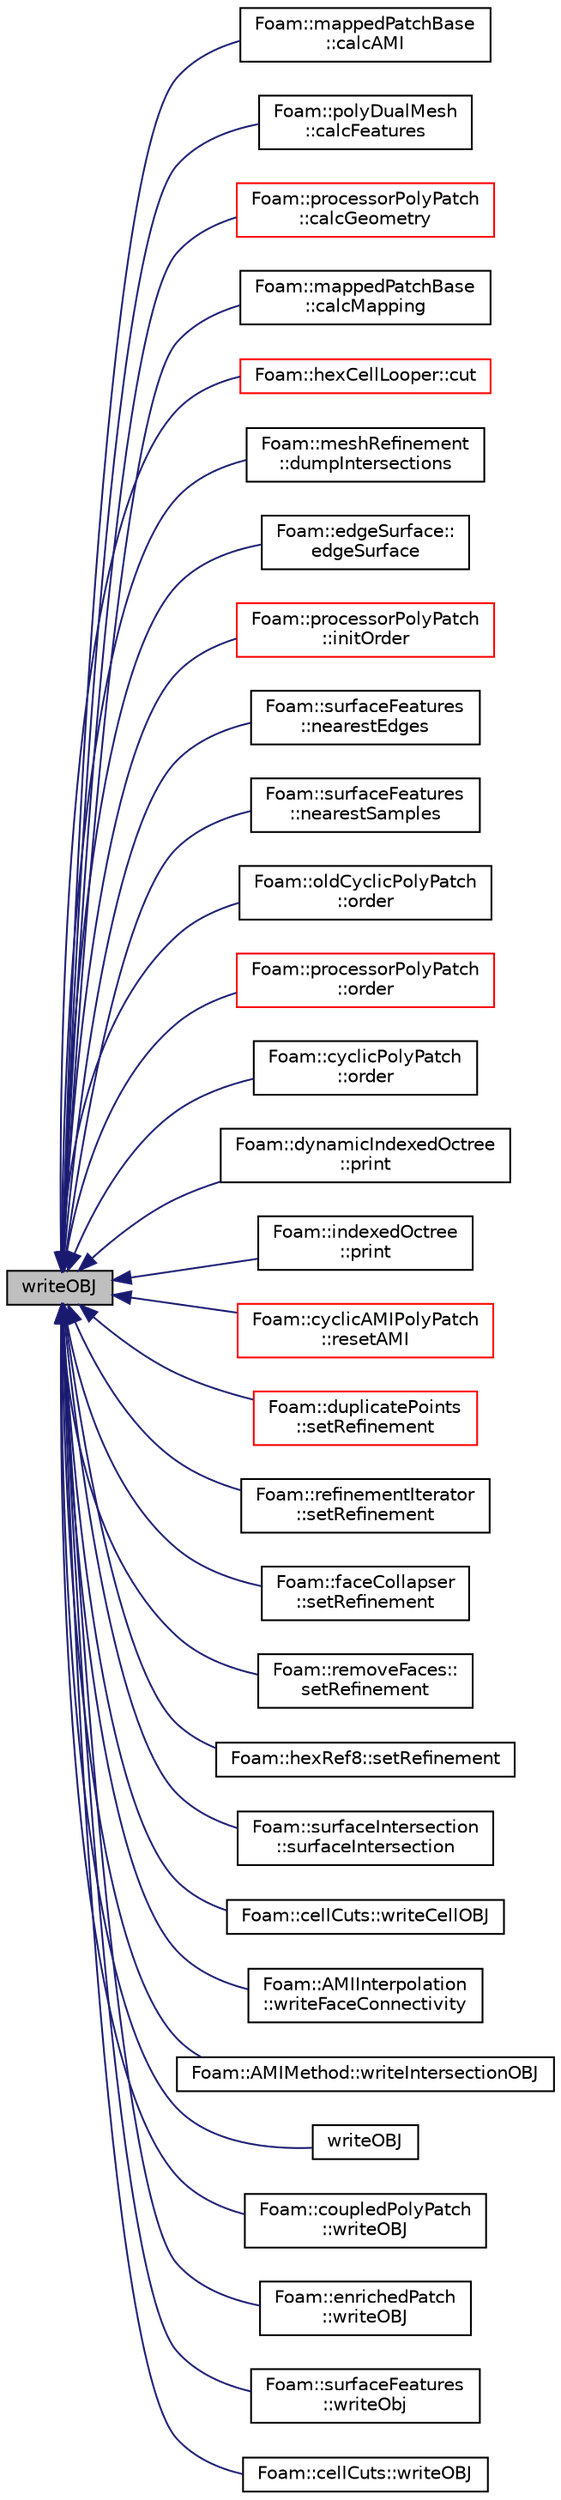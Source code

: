 digraph "writeOBJ"
{
  bgcolor="transparent";
  edge [fontname="Helvetica",fontsize="10",labelfontname="Helvetica",labelfontsize="10"];
  node [fontname="Helvetica",fontsize="10",shape=record];
  rankdir="LR";
  Node1 [label="writeOBJ",height=0.2,width=0.4,color="black", fillcolor="grey75", style="filled", fontcolor="black"];
  Node1 -> Node2 [dir="back",color="midnightblue",fontsize="10",style="solid",fontname="Helvetica"];
  Node2 [label="Foam::mappedPatchBase\l::calcAMI",height=0.2,width=0.4,color="black",URL="$a01411.html#afa9ee1ee09345abf9d30d18090559e42",tooltip="Calculate AMI interpolator. "];
  Node1 -> Node3 [dir="back",color="midnightblue",fontsize="10",style="solid",fontname="Helvetica"];
  Node3 [label="Foam::polyDualMesh\l::calcFeatures",height=0.2,width=0.4,color="black",URL="$a01901.html#a9462253b504fad04ae7194f1f17469c8",tooltip="Helper function to create feature edges and points based on. "];
  Node1 -> Node4 [dir="back",color="midnightblue",fontsize="10",style="solid",fontname="Helvetica"];
  Node4 [label="Foam::processorPolyPatch\l::calcGeometry",height=0.2,width=0.4,color="red",URL="$a01983.html#a58bb4c0382e9ee570811fb3f005a0a97",tooltip="Calculate the patch geometry. "];
  Node1 -> Node5 [dir="back",color="midnightblue",fontsize="10",style="solid",fontname="Helvetica"];
  Node5 [label="Foam::mappedPatchBase\l::calcMapping",height=0.2,width=0.4,color="black",URL="$a01411.html#a855421729b0363f1d9b0341a153f12b1",tooltip="Calculate mapping. "];
  Node1 -> Node6 [dir="back",color="midnightblue",fontsize="10",style="solid",fontname="Helvetica"];
  Node6 [label="Foam::hexCellLooper::cut",height=0.2,width=0.4,color="red",URL="$a00999.html#a57a0014495f8049ba5a41bc5fba01230",tooltip="Create cut along circumference of cellI. Gets current mesh cuts. "];
  Node1 -> Node7 [dir="back",color="midnightblue",fontsize="10",style="solid",fontname="Helvetica"];
  Node7 [label="Foam::meshRefinement\l::dumpIntersections",height=0.2,width=0.4,color="black",URL="$a01460.html#ab2d69c1618ec1b44a6aaa48e20b7ed16",tooltip="Debug: Write intersection information to OBJ format. "];
  Node1 -> Node8 [dir="back",color="midnightblue",fontsize="10",style="solid",fontname="Helvetica"];
  Node8 [label="Foam::edgeSurface::\ledgeSurface",height=0.2,width=0.4,color="black",URL="$a00615.html#abe6268d682c2dab294acf2175f47ca38",tooltip="Construct from surface and intersection description. "];
  Node1 -> Node9 [dir="back",color="midnightblue",fontsize="10",style="solid",fontname="Helvetica"];
  Node9 [label="Foam::processorPolyPatch\l::initOrder",height=0.2,width=0.4,color="red",URL="$a01983.html#aa56a1502e7574a1aa6661f68491bcb3c",tooltip="Initialize ordering for primitivePatch. Does not. "];
  Node1 -> Node10 [dir="back",color="midnightblue",fontsize="10",style="solid",fontname="Helvetica"];
  Node10 [label="Foam::surfaceFeatures\l::nearestEdges",height=0.2,width=0.4,color="black",URL="$a02465.html#ad0730de914a7db6da70faf38494a489d",tooltip="Like nearestSamples but now gets nearest point on. "];
  Node1 -> Node11 [dir="back",color="midnightblue",fontsize="10",style="solid",fontname="Helvetica"];
  Node11 [label="Foam::surfaceFeatures\l::nearestSamples",height=0.2,width=0.4,color="black",URL="$a02465.html#a05b6a62c91ca3d68db42ba635ff1f307",tooltip="Find nearest sample for selected surface points. "];
  Node1 -> Node12 [dir="back",color="midnightblue",fontsize="10",style="solid",fontname="Helvetica"];
  Node12 [label="Foam::oldCyclicPolyPatch\l::order",height=0.2,width=0.4,color="black",URL="$a01694.html#a557fadfc4a0e74703deefb12da057df5",tooltip="Return new ordering for primitivePatch. "];
  Node1 -> Node13 [dir="back",color="midnightblue",fontsize="10",style="solid",fontname="Helvetica"];
  Node13 [label="Foam::processorPolyPatch\l::order",height=0.2,width=0.4,color="red",URL="$a01983.html#a557fadfc4a0e74703deefb12da057df5",tooltip="Return new ordering for primitivePatch. "];
  Node1 -> Node14 [dir="back",color="midnightblue",fontsize="10",style="solid",fontname="Helvetica"];
  Node14 [label="Foam::cyclicPolyPatch\l::order",height=0.2,width=0.4,color="black",URL="$a00478.html#a557fadfc4a0e74703deefb12da057df5",tooltip="Return new ordering for primitivePatch. "];
  Node1 -> Node15 [dir="back",color="midnightblue",fontsize="10",style="solid",fontname="Helvetica"];
  Node15 [label="Foam::dynamicIndexedOctree\l::print",height=0.2,width=0.4,color="black",URL="$a00594.html#af37344bf48f19f8647db8555d3046c66",tooltip="Print tree. Either print all indices (printContent = true) or. "];
  Node1 -> Node16 [dir="back",color="midnightblue",fontsize="10",style="solid",fontname="Helvetica"];
  Node16 [label="Foam::indexedOctree\l::print",height=0.2,width=0.4,color="black",URL="$a01046.html#af37344bf48f19f8647db8555d3046c66",tooltip="Print tree. Either print all indices (printContent = true) or. "];
  Node1 -> Node17 [dir="back",color="midnightblue",fontsize="10",style="solid",fontname="Helvetica"];
  Node17 [label="Foam::cyclicAMIPolyPatch\l::resetAMI",height=0.2,width=0.4,color="red",URL="$a00468.html#ac378774325ececbf6413adfeeaa2a68f",tooltip="Reset the AMI interpolator. "];
  Node1 -> Node18 [dir="back",color="midnightblue",fontsize="10",style="solid",fontname="Helvetica"];
  Node18 [label="Foam::duplicatePoints\l::setRefinement",height=0.2,width=0.4,color="red",URL="$a00586.html#a159a54964aa4001ff24e9fb05834750a",tooltip="Play commands into polyTopoChange to duplicate points. Gets. "];
  Node1 -> Node19 [dir="back",color="midnightblue",fontsize="10",style="solid",fontname="Helvetica"];
  Node19 [label="Foam::refinementIterator\l::setRefinement",height=0.2,width=0.4,color="black",URL="$a02102.html#afd8b2c75ae43c5073eece728f11ed02a",tooltip="Try to refine cells in given direction. Constructs intermediate. "];
  Node1 -> Node20 [dir="back",color="midnightblue",fontsize="10",style="solid",fontname="Helvetica"];
  Node20 [label="Foam::faceCollapser\l::setRefinement",height=0.2,width=0.4,color="black",URL="$a00716.html#a59a6ebacbd6a1a48f22424f5a8f81195",tooltip="Collapse faces along endpoints. Play commands into. "];
  Node1 -> Node21 [dir="back",color="midnightblue",fontsize="10",style="solid",fontname="Helvetica"];
  Node21 [label="Foam::removeFaces::\lsetRefinement",height=0.2,width=0.4,color="black",URL="$a02146.html#ab93e03b88d5ddae1a2a9b101a73f01e6",tooltip="Play commands into polyTopoChange to remove faces. "];
  Node1 -> Node22 [dir="back",color="midnightblue",fontsize="10",style="solid",fontname="Helvetica"];
  Node22 [label="Foam::hexRef8::setRefinement",height=0.2,width=0.4,color="black",URL="$a01001.html#a59cb8a999be096950b6cc4f7c457426b",tooltip="Insert refinement. All selected cells will be split into 8. "];
  Node1 -> Node23 [dir="back",color="midnightblue",fontsize="10",style="solid",fontname="Helvetica"];
  Node23 [label="Foam::surfaceIntersection\l::surfaceIntersection",height=0.2,width=0.4,color="black",URL="$a02472.html#a799b50167148bd08cc2271a5b90891ff",tooltip="Construct from two surfaces. Does all its own cutting. "];
  Node1 -> Node24 [dir="back",color="midnightblue",fontsize="10",style="solid",fontname="Helvetica"];
  Node24 [label="Foam::cellCuts::writeCellOBJ",height=0.2,width=0.4,color="black",URL="$a00207.html#a5d10e5abd6982fceb95964d816f0c7c7",tooltip="debugging:Write edges of cell and loop "];
  Node1 -> Node25 [dir="back",color="midnightblue",fontsize="10",style="solid",fontname="Helvetica"];
  Node25 [label="Foam::AMIInterpolation\l::writeFaceConnectivity",height=0.2,width=0.4,color="black",URL="$a00045.html#a0397f855e069473e0da8d3481ee61a86",tooltip="Write face connectivity as OBJ file. "];
  Node1 -> Node26 [dir="back",color="midnightblue",fontsize="10",style="solid",fontname="Helvetica"];
  Node26 [label="Foam::AMIMethod::writeIntersectionOBJ",height=0.2,width=0.4,color="black",URL="$a00046.html#a1ae14866bd543ac18f109442e6ffe9c1",tooltip="Write triangle intersection to OBJ file. "];
  Node1 -> Node27 [dir="back",color="midnightblue",fontsize="10",style="solid",fontname="Helvetica"];
  Node27 [label="writeOBJ",height=0.2,width=0.4,color="black",URL="$a10730.html#a5b5e1fa52da2d2391b5e13b3ae46faa1",tooltip="Write obj representation of a triad. Requires the location of the. "];
  Node1 -> Node28 [dir="back",color="midnightblue",fontsize="10",style="solid",fontname="Helvetica"];
  Node28 [label="Foam::coupledPolyPatch\l::writeOBJ",height=0.2,width=0.4,color="black",URL="$a00416.html#aced11bcde5699e7ec29ee979246e8de1",tooltip="Write selected points in OBJ format. "];
  Node1 -> Node29 [dir="back",color="midnightblue",fontsize="10",style="solid",fontname="Helvetica"];
  Node29 [label="Foam::enrichedPatch\l::writeOBJ",height=0.2,width=0.4,color="black",URL="$a00635.html#a7939345a703cca7927d4b8a06d40c6a7",tooltip="Debugging: dump graphical representation to obj format file. "];
  Node1 -> Node30 [dir="back",color="midnightblue",fontsize="10",style="solid",fontname="Helvetica"];
  Node30 [label="Foam::surfaceFeatures\l::writeObj",height=0.2,width=0.4,color="black",URL="$a02465.html#af78e21d23a56aa4355af14059f2b2770",tooltip="Write to separate OBJ files (region, external, internal edges,. "];
  Node1 -> Node31 [dir="back",color="midnightblue",fontsize="10",style="solid",fontname="Helvetica"];
  Node31 [label="Foam::cellCuts::writeOBJ",height=0.2,width=0.4,color="black",URL="$a00207.html#a62e83326ed50c35a499ea761d88838be",tooltip="debugging:Write all of cuts to stream in OBJ format "];
}
